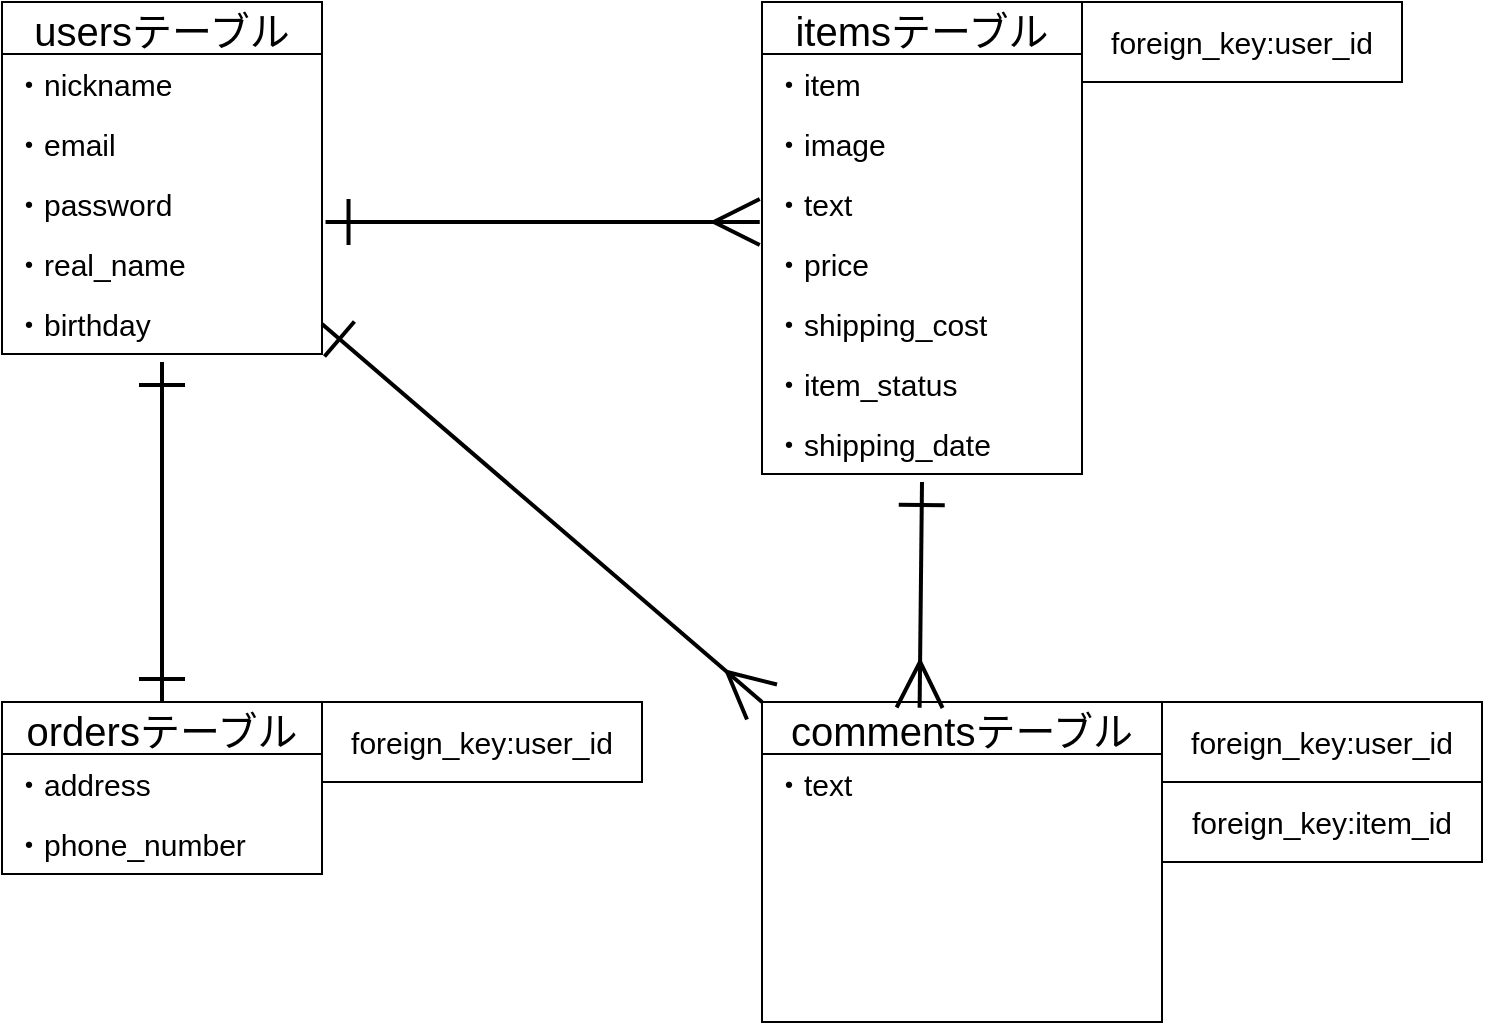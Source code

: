 <mxfile>
    <diagram id="vBP1nS1byDgiPe8M__BD" name="ページ1">
        <mxGraphModel dx="832" dy="646" grid="1" gridSize="20" guides="1" tooltips="1" connect="1" arrows="1" fold="1" page="1" pageScale="1" pageWidth="827" pageHeight="1169" math="0" shadow="0">
            <root>
                <mxCell id="0"/>
                <mxCell id="1" parent="0"/>
                <mxCell id="8" value="commentsテーブル" style="swimlane;fontStyle=0;childLayout=stackLayout;horizontal=1;startSize=26;horizontalStack=0;resizeParent=1;resizeParentMax=0;resizeLast=0;collapsible=1;marginBottom=0;align=center;fontSize=20;" vertex="1" parent="1">
                    <mxGeometry x="460" y="390" width="200" height="160" as="geometry"/>
                </mxCell>
                <mxCell id="9" value="・text" style="text;strokeColor=none;fillColor=none;spacingLeft=4;spacingRight=4;overflow=hidden;rotatable=0;points=[[0,0.5],[1,0.5]];portConstraint=eastwest;fontSize=15;" vertex="1" parent="8">
                    <mxGeometry y="26" width="200" height="134" as="geometry"/>
                </mxCell>
                <mxCell id="74" style="edgeStyle=none;jumpStyle=none;jumpSize=20;html=1;exitX=0.5;exitY=0;exitDx=0;exitDy=0;strokeColor=default;strokeWidth=2;fontFamily=Helvetica;fontSize=15;startArrow=ERone;startFill=0;endArrow=ERone;endFill=0;startSize=20;endSize=20;sourcePerimeterSpacing=20;targetPerimeterSpacing=20;" edge="1" parent="1" source="20">
                    <mxGeometry relative="1" as="geometry">
                        <mxPoint x="160" y="220" as="targetPoint"/>
                    </mxGeometry>
                </mxCell>
                <mxCell id="20" value="ordersテーブル" style="swimlane;fontStyle=0;childLayout=stackLayout;horizontal=1;startSize=26;horizontalStack=0;resizeParent=1;resizeParentMax=0;resizeLast=0;collapsible=1;marginBottom=0;align=center;fontSize=20;" vertex="1" parent="1">
                    <mxGeometry x="80" y="390" width="160" height="86" as="geometry"/>
                </mxCell>
                <mxCell id="21" value="・address" style="text;strokeColor=none;fillColor=none;spacingLeft=4;spacingRight=4;overflow=hidden;rotatable=0;points=[[0,0.5],[1,0.5]];portConstraint=eastwest;fontSize=15;" vertex="1" parent="20">
                    <mxGeometry y="26" width="160" height="30" as="geometry"/>
                </mxCell>
                <mxCell id="22" value="・phone_number" style="text;strokeColor=none;fillColor=none;spacingLeft=4;spacingRight=4;overflow=hidden;rotatable=0;points=[[0,0.5],[1,0.5]];portConstraint=eastwest;fontSize=15;" vertex="1" parent="20">
                    <mxGeometry y="56" width="160" height="30" as="geometry"/>
                </mxCell>
                <mxCell id="29" style="edgeStyle=none;html=1;startArrow=ERone;startFill=0;endArrow=ERmany;endFill=0;endSize=20;startSize=20;targetPerimeterSpacing=20;sourcePerimeterSpacing=20;jumpSize=20;jumpStyle=none;strokeWidth=2;exitX=1.011;exitY=0.8;exitDx=0;exitDy=0;exitPerimeter=0;entryX=-0.007;entryY=0.8;entryDx=0;entryDy=0;entryPerimeter=0;" edge="1" parent="1" source="52" target="59">
                    <mxGeometry relative="1" as="geometry">
                        <mxPoint x="219.84" y="169.184" as="sourcePoint"/>
                        <mxPoint x="480" y="193" as="targetPoint"/>
                        <Array as="points"/>
                    </mxGeometry>
                </mxCell>
                <mxCell id="49" value="usersテーブル" style="swimlane;fontStyle=0;childLayout=stackLayout;horizontal=1;startSize=26;horizontalStack=0;resizeParent=1;resizeParentMax=0;resizeLast=0;collapsible=1;marginBottom=0;align=center;fontSize=20;" vertex="1" parent="1">
                    <mxGeometry x="80" y="40" width="160" height="176" as="geometry"/>
                </mxCell>
                <mxCell id="50" value="・nickname" style="text;strokeColor=none;fillColor=none;spacingLeft=4;spacingRight=4;overflow=hidden;rotatable=0;points=[[0,0.5],[1,0.5]];portConstraint=eastwest;fontSize=15;" vertex="1" parent="49">
                    <mxGeometry y="26" width="160" height="30" as="geometry"/>
                </mxCell>
                <mxCell id="51" value="・email" style="text;strokeColor=none;fillColor=none;spacingLeft=4;spacingRight=4;overflow=hidden;rotatable=0;points=[[0,0.5],[1,0.5]];portConstraint=eastwest;fontSize=15;" vertex="1" parent="49">
                    <mxGeometry y="56" width="160" height="30" as="geometry"/>
                </mxCell>
                <mxCell id="52" value="・password" style="text;strokeColor=none;fillColor=none;spacingLeft=4;spacingRight=4;overflow=hidden;rotatable=0;points=[[0,0.5],[1,0.5]];portConstraint=eastwest;fontSize=15;" vertex="1" parent="49">
                    <mxGeometry y="86" width="160" height="30" as="geometry"/>
                </mxCell>
                <mxCell id="53" value="・real_name" style="text;strokeColor=none;fillColor=none;spacingLeft=4;spacingRight=4;overflow=hidden;rotatable=0;points=[[0,0.5],[1,0.5]];portConstraint=eastwest;fontSize=15;" vertex="1" parent="49">
                    <mxGeometry y="116" width="160" height="30" as="geometry"/>
                </mxCell>
                <mxCell id="54" value="・birthday" style="text;strokeColor=none;fillColor=none;spacingLeft=4;spacingRight=4;overflow=hidden;rotatable=0;points=[[0,0.5],[1,0.5]];portConstraint=eastwest;fontSize=15;" vertex="1" parent="49">
                    <mxGeometry y="146" width="160" height="30" as="geometry"/>
                </mxCell>
                <mxCell id="75" style="edgeStyle=none;jumpStyle=none;jumpSize=20;html=1;entryX=0.394;entryY=0.018;entryDx=0;entryDy=0;entryPerimeter=0;strokeColor=default;strokeWidth=2;fontFamily=Helvetica;fontSize=15;startArrow=ERone;startFill=0;endArrow=ERmany;endFill=0;startSize=20;endSize=20;sourcePerimeterSpacing=20;targetPerimeterSpacing=20;" edge="1" parent="1" target="8">
                    <mxGeometry relative="1" as="geometry">
                        <mxPoint x="540" y="280" as="sourcePoint"/>
                    </mxGeometry>
                </mxCell>
                <mxCell id="56" value="itemsテーブル" style="swimlane;fontStyle=0;childLayout=stackLayout;horizontal=1;startSize=26;horizontalStack=0;resizeParent=1;resizeParentMax=0;resizeLast=0;collapsible=1;marginBottom=0;align=center;fontSize=20;" vertex="1" parent="1">
                    <mxGeometry x="460" y="40" width="160" height="236" as="geometry"/>
                </mxCell>
                <mxCell id="57" value="・item" style="text;strokeColor=none;fillColor=none;spacingLeft=4;spacingRight=4;overflow=hidden;rotatable=0;points=[[0,0.5],[1,0.5]];portConstraint=eastwest;fontSize=15;" vertex="1" parent="56">
                    <mxGeometry y="26" width="160" height="30" as="geometry"/>
                </mxCell>
                <mxCell id="58" value="・image" style="text;strokeColor=none;fillColor=none;spacingLeft=4;spacingRight=4;overflow=hidden;rotatable=0;points=[[0,0.5],[1,0.5]];portConstraint=eastwest;fontSize=15;" vertex="1" parent="56">
                    <mxGeometry y="56" width="160" height="30" as="geometry"/>
                </mxCell>
                <mxCell id="59" value="・text" style="text;strokeColor=none;fillColor=none;spacingLeft=4;spacingRight=4;overflow=hidden;rotatable=0;points=[[0,0.5],[1,0.5]];portConstraint=eastwest;fontSize=15;" vertex="1" parent="56">
                    <mxGeometry y="86" width="160" height="30" as="geometry"/>
                </mxCell>
                <mxCell id="60" value="・price" style="text;strokeColor=none;fillColor=none;spacingLeft=4;spacingRight=4;overflow=hidden;rotatable=0;points=[[0,0.5],[1,0.5]];portConstraint=eastwest;fontSize=15;" vertex="1" parent="56">
                    <mxGeometry y="116" width="160" height="30" as="geometry"/>
                </mxCell>
                <mxCell id="62" value="・shipping_cost" style="text;strokeColor=none;fillColor=none;spacingLeft=4;spacingRight=4;overflow=hidden;rotatable=0;points=[[0,0.5],[1,0.5]];portConstraint=eastwest;fontSize=15;" vertex="1" parent="56">
                    <mxGeometry y="146" width="160" height="30" as="geometry"/>
                </mxCell>
                <mxCell id="63" value="・item_status" style="text;strokeColor=none;fillColor=none;spacingLeft=4;spacingRight=4;overflow=hidden;rotatable=0;points=[[0,0.5],[1,0.5]];portConstraint=eastwest;fontSize=15;" vertex="1" parent="56">
                    <mxGeometry y="176" width="160" height="30" as="geometry"/>
                </mxCell>
                <mxCell id="67" value="・shipping_date" style="text;strokeColor=none;fillColor=none;spacingLeft=4;spacingRight=4;overflow=hidden;rotatable=0;points=[[0,0.5],[1,0.5]];portConstraint=eastwest;fontSize=15;" vertex="1" parent="56">
                    <mxGeometry y="206" width="160" height="30" as="geometry"/>
                </mxCell>
                <mxCell id="68" value="foreign_key:user_id" style="whiteSpace=wrap;html=1;align=center;labelBackgroundColor=none;fontFamily=Helvetica;fontSize=15;" vertex="1" parent="1">
                    <mxGeometry x="620" y="40" width="160" height="40" as="geometry"/>
                </mxCell>
                <mxCell id="71" value="foreign_key:user_id" style="whiteSpace=wrap;html=1;align=center;labelBackgroundColor=none;fontFamily=Helvetica;fontSize=15;" vertex="1" parent="1">
                    <mxGeometry x="660" y="390" width="160" height="40" as="geometry"/>
                </mxCell>
                <mxCell id="72" value="foreign_key:item_id" style="whiteSpace=wrap;html=1;align=center;labelBackgroundColor=none;fontFamily=Helvetica;fontSize=15;" vertex="1" parent="1">
                    <mxGeometry x="660" y="430" width="160" height="40" as="geometry"/>
                </mxCell>
                <mxCell id="76" style="edgeStyle=none;jumpStyle=none;jumpSize=20;html=1;exitX=1;exitY=0.5;exitDx=0;exitDy=0;entryX=0;entryY=0;entryDx=0;entryDy=0;strokeColor=default;strokeWidth=2;fontFamily=Helvetica;fontSize=15;startArrow=ERone;startFill=0;endArrow=ERmany;endFill=0;startSize=20;endSize=20;sourcePerimeterSpacing=20;targetPerimeterSpacing=20;" edge="1" parent="1" source="54" target="8">
                    <mxGeometry relative="1" as="geometry"/>
                </mxCell>
                <mxCell id="78" value="foreign_key:user_id" style="whiteSpace=wrap;html=1;align=center;labelBackgroundColor=none;fontFamily=Helvetica;fontSize=15;" vertex="1" parent="1">
                    <mxGeometry x="240" y="390" width="160" height="40" as="geometry"/>
                </mxCell>
            </root>
        </mxGraphModel>
    </diagram>
</mxfile>